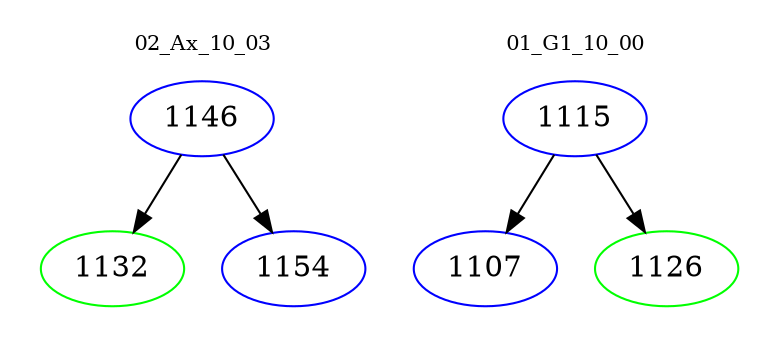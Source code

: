 digraph{
subgraph cluster_0 {
color = white
label = "02_Ax_10_03";
fontsize=10;
T0_1146 [label="1146", color="blue"]
T0_1146 -> T0_1132 [color="black"]
T0_1132 [label="1132", color="green"]
T0_1146 -> T0_1154 [color="black"]
T0_1154 [label="1154", color="blue"]
}
subgraph cluster_1 {
color = white
label = "01_G1_10_00";
fontsize=10;
T1_1115 [label="1115", color="blue"]
T1_1115 -> T1_1107 [color="black"]
T1_1107 [label="1107", color="blue"]
T1_1115 -> T1_1126 [color="black"]
T1_1126 [label="1126", color="green"]
}
}
